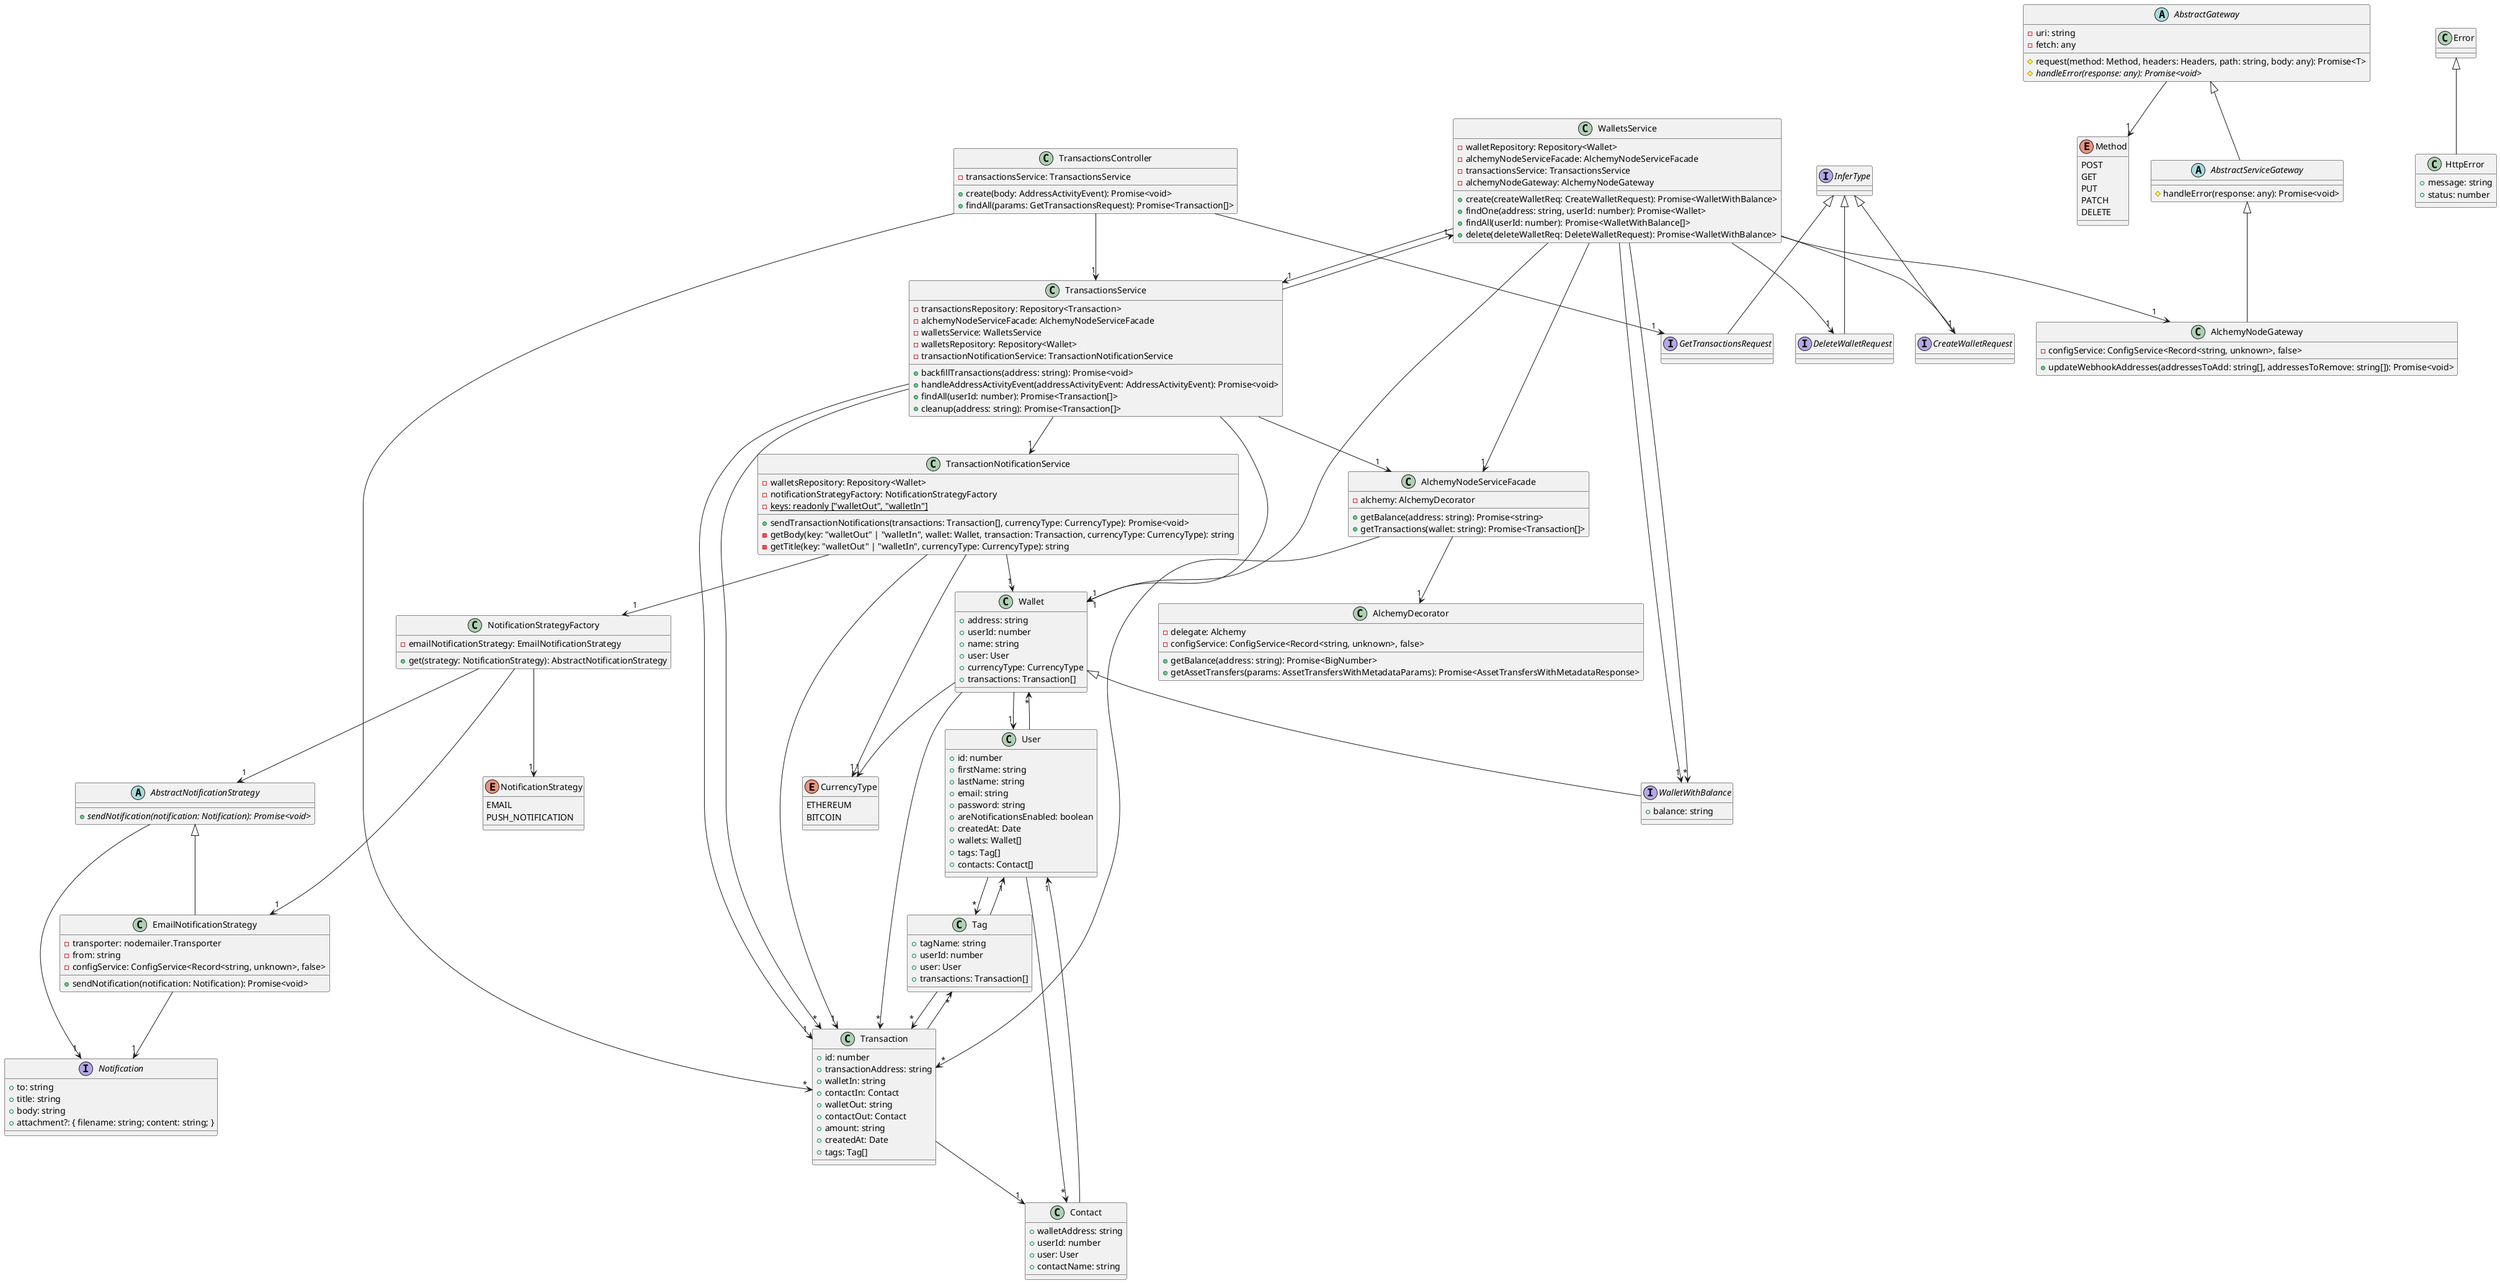 @startuml
enum CurrencyType {
    ETHEREUM
    BITCOIN
}
class Wallet {
    +address: string
    +userId: number
    +name: string
    +user: User
    +currencyType: CurrencyType
    +transactions: Transaction[]
}
class Contact {
    +walletAddress: string
    +userId: number
    +user: User
    +contactName: string
}
class User {
    +id: number
    +firstName: string
    +lastName: string
    +email: string
    +password: string
    +areNotificationsEnabled: boolean
    +createdAt: Date
    +wallets: Wallet[]
    +tags: Tag[]
    +contacts: Contact[]
}
class Tag {
    +tagName: string
    +userId: number
    +user: User
    +transactions: Transaction[]
}
class Transaction {
    +id: number
    +transactionAddress: string
    +walletIn: string
    +contactIn: Contact
    +walletOut: string
    +contactOut: Contact
    +amount: string
    +createdAt: Date
    +tags: Tag[]
}
class AlchemyDecorator {
    -delegate: Alchemy
    -configService: ConfigService<Record<string, unknown>, false>
    +getBalance(address: string): Promise<BigNumber>
    +getAssetTransfers(params: AssetTransfersWithMetadataParams): Promise<AssetTransfersWithMetadataResponse>
}
class AlchemyNodeServiceFacade {
    -alchemy: AlchemyDecorator
    +getBalance(address: string): Promise<string>
    +getTransactions(wallet: string): Promise<Transaction[]>
}
interface CreateWalletRequest extends InferType
interface WalletWithBalance extends Wallet {
    +balance: string
}
abstract class AbstractGateway {
    -uri: string
    -fetch: any
    #request(method: Method, headers: Headers, path: string, body: any): Promise<T>
    #{abstract} handleError(response: any): Promise<void>
}
enum Method {
    POST
    GET
    PUT
    PATCH
    DELETE
}
class HttpError extends Error {
    +message: string
    +status: number
}
abstract class AbstractServiceGateway extends AbstractGateway {
    #handleError(response: any): Promise<void>
}
class AlchemyNodeGateway extends AbstractServiceGateway {
    -configService: ConfigService<Record<string, unknown>, false>
    +updateWebhookAddresses(addressesToAdd: string[], addressesToRemove: string[]): Promise<void>
}
interface DeleteWalletRequest extends InferType
class WalletsService {
    -walletRepository: Repository<Wallet>
    -alchemyNodeServiceFacade: AlchemyNodeServiceFacade
    -transactionsService: TransactionsService
    -alchemyNodeGateway: AlchemyNodeGateway
    +create(createWalletReq: CreateWalletRequest): Promise<WalletWithBalance>
    +findOne(address: string, userId: number): Promise<Wallet>
    +findAll(userId: number): Promise<WalletWithBalance[]>
    +delete(deleteWalletReq: DeleteWalletRequest): Promise<WalletWithBalance>
}
abstract class AbstractNotificationStrategy {
    +{abstract} sendNotification(notification: Notification): Promise<void>
}
interface Notification {
    +to: string
    +title: string
    +body: string
    +attachment?: { filename: string; content: string; }
}
class EmailNotificationStrategy extends AbstractNotificationStrategy {
    -transporter: nodemailer.Transporter
    -from: string
    -configService: ConfigService<Record<string, unknown>, false>
    +sendNotification(notification: Notification): Promise<void>
}
class NotificationStrategyFactory {
    -emailNotificationStrategy: EmailNotificationStrategy
    +get(strategy: NotificationStrategy): AbstractNotificationStrategy
}
enum NotificationStrategy {
    EMAIL
    PUSH_NOTIFICATION
}
class TransactionNotificationService {
    -walletsRepository: Repository<Wallet>
    -notificationStrategyFactory: NotificationStrategyFactory
    +sendTransactionNotifications(transactions: Transaction[], currencyType: CurrencyType): Promise<void>
    -getBody(key: "walletOut" | "walletIn", wallet: Wallet, transaction: Transaction, currencyType: CurrencyType): string
    -getTitle(key: "walletOut" | "walletIn", currencyType: CurrencyType): string
    -{static} keys: readonly ["walletOut", "walletIn"]
}
class TransactionsService {
    -transactionsRepository: Repository<Transaction>
    -alchemyNodeServiceFacade: AlchemyNodeServiceFacade
    -walletsService: WalletsService
    -walletsRepository: Repository<Wallet>
    -transactionNotificationService: TransactionNotificationService
    +backfillTransactions(address: string): Promise<void>
    +handleAddressActivityEvent(addressActivityEvent: AddressActivityEvent): Promise<void>
    +findAll(userId: number): Promise<Transaction[]>
    +cleanup(address: string): Promise<Transaction[]>
}
interface GetTransactionsRequest extends InferType
class TransactionsController {
    -transactionsService: TransactionsService
    +create(body: AddressActivityEvent): Promise<void>
    +findAll(params: GetTransactionsRequest): Promise<Transaction[]>
}
Wallet --> "1" User
Wallet --> "1" CurrencyType
Wallet --> "*" Transaction
Contact --> "1" User
User --> "*" Wallet
User --> "*" Tag
User --> "*" Contact
Tag --> "1" User
Tag --> "*" Transaction
Transaction --> "1" Contact
Transaction --> "*" Tag
AlchemyNodeServiceFacade --> "1" AlchemyDecorator
AlchemyNodeServiceFacade --> "*" Transaction
AbstractGateway --> "1" Method
WalletsService --> "1" Wallet
WalletsService --> "1" AlchemyNodeServiceFacade
WalletsService --> "1" TransactionsService
WalletsService --> "1" AlchemyNodeGateway
WalletsService --> "1" CreateWalletRequest
WalletsService --> "1" WalletWithBalance
WalletsService --> "*" WalletWithBalance
WalletsService --> "1" DeleteWalletRequest
AbstractNotificationStrategy --> "1" Notification
EmailNotificationStrategy --> "1" Notification
NotificationStrategyFactory --> "1" EmailNotificationStrategy
NotificationStrategyFactory --> "1" NotificationStrategy
NotificationStrategyFactory --> "1" AbstractNotificationStrategy
TransactionNotificationService --> "1" Wallet
TransactionNotificationService --> "1" NotificationStrategyFactory
TransactionNotificationService --> "1" Transaction
TransactionNotificationService --> "1" CurrencyType
TransactionsService --> "1" Transaction
TransactionsService --> "1" AlchemyNodeServiceFacade
TransactionsService --> "1" WalletsService
TransactionsService --> "1" Wallet
TransactionsService --> "1" TransactionNotificationService
TransactionsService --> "*" Transaction
TransactionsController --> "1" TransactionsService
TransactionsController --> "1" GetTransactionsRequest
TransactionsController --> "*" Transaction
@enduml
